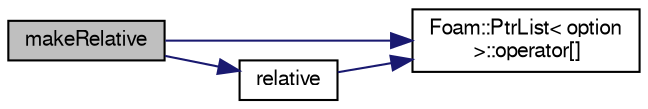 digraph "makeRelative"
{
  bgcolor="transparent";
  edge [fontname="FreeSans",fontsize="10",labelfontname="FreeSans",labelfontsize="10"];
  node [fontname="FreeSans",fontsize="10",shape=record];
  rankdir="LR";
  Node1372 [label="makeRelative",height=0.2,width=0.4,color="black", fillcolor="grey75", style="filled", fontcolor="black"];
  Node1372 -> Node1373 [color="midnightblue",fontsize="10",style="solid",fontname="FreeSans"];
  Node1373 [label="Foam::PtrList\< option\l \>::operator[]",height=0.2,width=0.4,color="black",URL="$a25914.html#a92eab3a97cd59afdf63a26b0a90642a9",tooltip="Return element const reference. "];
  Node1372 -> Node1374 [color="midnightblue",fontsize="10",style="solid",fontname="FreeSans"];
  Node1374 [label="relative",height=0.2,width=0.4,color="black",URL="$a23454.html#a8ab081458b9f95647231df45cf0acc42",tooltip="Return the given absolute boundary flux relative. "];
  Node1374 -> Node1373 [color="midnightblue",fontsize="10",style="solid",fontname="FreeSans"];
}
